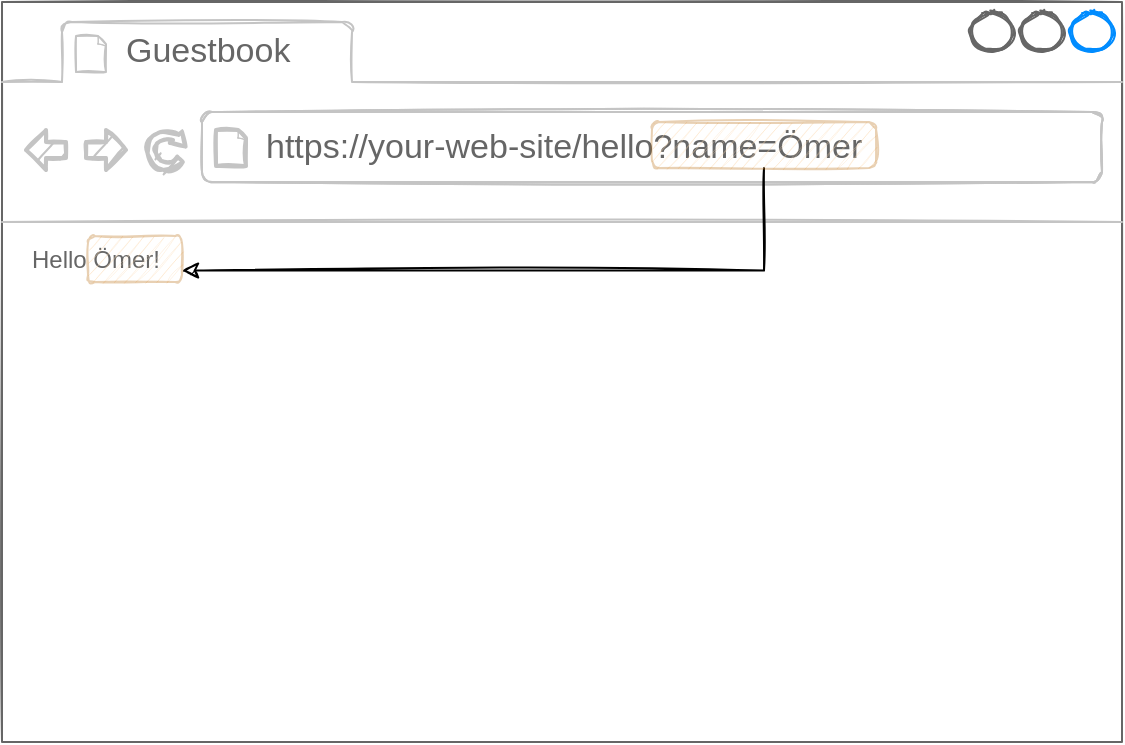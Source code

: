 <mxfile version="16.0.2" type="device"><diagram id="rINaIQjvMhXUn2SKATBW" name="Page-1"><mxGraphModel dx="862" dy="524" grid="1" gridSize="10" guides="1" tooltips="1" connect="1" arrows="1" fold="1" page="1" pageScale="1" pageWidth="850" pageHeight="1100" math="0" shadow="0"><root><mxCell id="0"/><mxCell id="1" parent="0"/><mxCell id="cYfOAL_O31Df2Eu_cghh-2" value="" style="strokeWidth=1;shadow=0;dashed=0;align=center;html=1;shape=mxgraph.mockup.containers.browserWindow;rSize=0;strokeColor=#666666;strokeColor2=#008cff;strokeColor3=#c4c4c4;mainText=,;recursiveResize=0;sketch=1;" parent="1" vertex="1"><mxGeometry x="39" y="39" width="560" height="370" as="geometry"/></mxCell><mxCell id="cYfOAL_O31Df2Eu_cghh-3" value="Guestbook" style="strokeWidth=1;shadow=0;dashed=0;align=center;html=1;shape=mxgraph.mockup.containers.anchor;fontSize=17;fontColor=#666666;align=left;" parent="cYfOAL_O31Df2Eu_cghh-2" vertex="1"><mxGeometry x="60" y="12" width="110" height="26" as="geometry"/></mxCell><mxCell id="cYfOAL_O31Df2Eu_cghh-4" value="https://your-web-site/hello?name=Ömer" style="strokeWidth=1;shadow=0;dashed=0;align=center;html=1;shape=mxgraph.mockup.containers.anchor;rSize=0;fontSize=17;fontColor=#666666;align=left;" parent="cYfOAL_O31Df2Eu_cghh-2" vertex="1"><mxGeometry x="130" y="60" width="350" height="26" as="geometry"/></mxCell><mxCell id="cYfOAL_O31Df2Eu_cghh-6" value="Hello Ömer!" style="strokeWidth=1;shadow=0;dashed=0;align=center;html=1;shape=mxgraph.mockup.forms.rrect;fillColor=#ffffff;rSize=0;fontColor=#666666;align=left;spacingLeft=3;strokeColor=none;" parent="cYfOAL_O31Df2Eu_cghh-2" vertex="1"><mxGeometry x="10" y="120" width="350" height="18" as="geometry"/></mxCell><mxCell id="y57J0AEt1ohTaze8TjFM-4" style="edgeStyle=orthogonalEdgeStyle;rounded=0;orthogonalLoop=1;jettySize=auto;html=1;entryX=1;entryY=0.75;entryDx=0;entryDy=0;sketch=1;" edge="1" parent="cYfOAL_O31Df2Eu_cghh-2" source="y57J0AEt1ohTaze8TjFM-2" target="y57J0AEt1ohTaze8TjFM-3"><mxGeometry relative="1" as="geometry"><Array as="points"><mxPoint x="381" y="134"/></Array></mxGeometry></mxCell><mxCell id="y57J0AEt1ohTaze8TjFM-2" value="" style="rounded=1;whiteSpace=wrap;html=1;fillColor=#fad7ac;strokeColor=#b46504;sketch=1;opacity=30;" vertex="1" parent="cYfOAL_O31Df2Eu_cghh-2"><mxGeometry x="325" y="60" width="112" height="23" as="geometry"/></mxCell><mxCell id="y57J0AEt1ohTaze8TjFM-3" value="" style="rounded=1;whiteSpace=wrap;html=1;fillColor=#fad7ac;strokeColor=#b46504;sketch=1;opacity=30;" vertex="1" parent="cYfOAL_O31Df2Eu_cghh-2"><mxGeometry x="43" y="117" width="47" height="23" as="geometry"/></mxCell></root></mxGraphModel></diagram></mxfile>